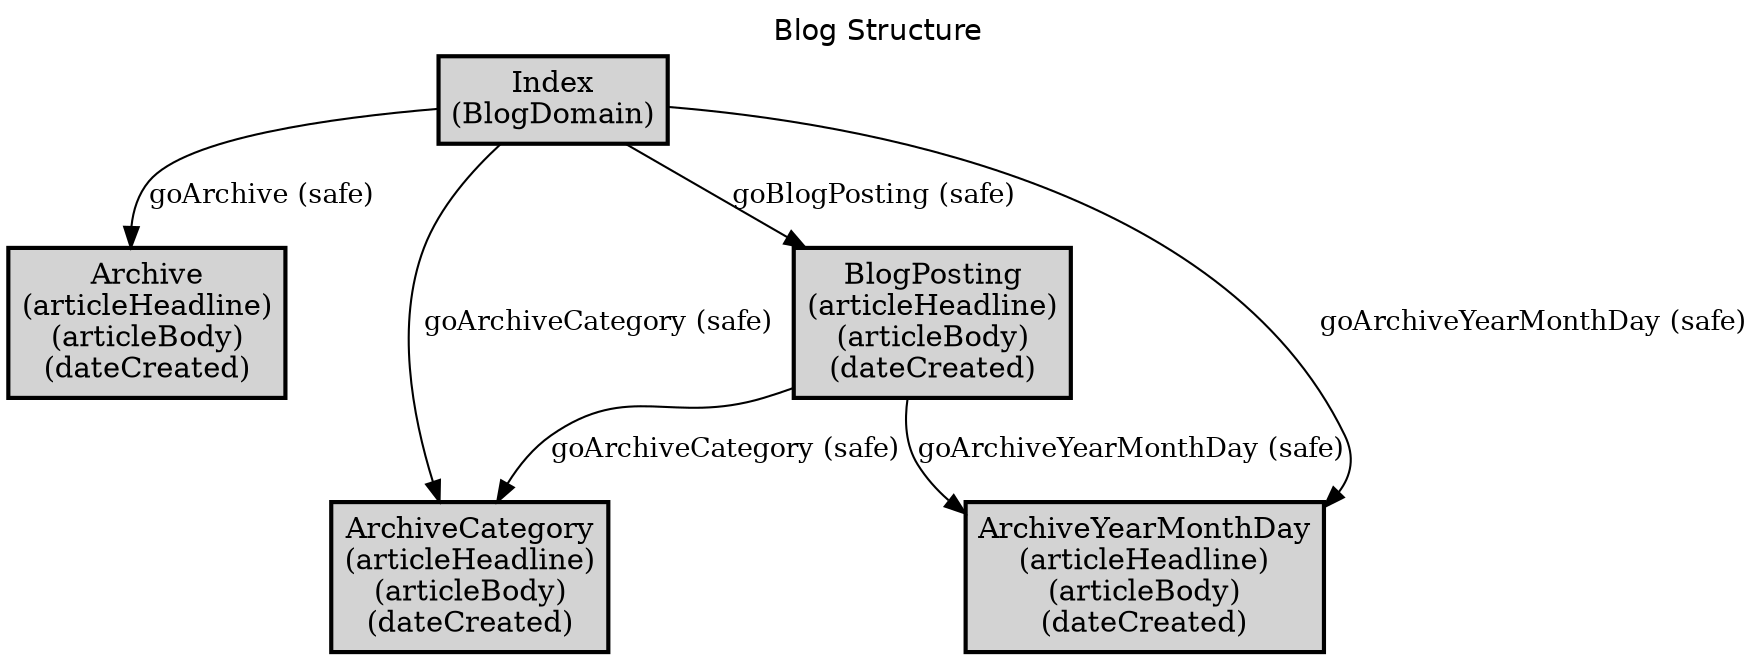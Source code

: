 digraph application_state_diagram {
  graph [
    labelloc="t";
    fontname="Helvetica"
    label="Blog Structure";
    URL="index.html" target="_parent"
  ];
  node [shape = box, style = "bold,filled" fillcolor="lightgray"];

    Archive [margin=0.02, label=<<table cellspacing="0" cellpadding="5" border="0"><tr><td>Archive<br />(articleHeadline)<br />(articleBody)<br />(dateCreated)<br /></td></tr></table>>,shape=box URL="docs/semantic.Archive.html" target="_parent"]
    ArchiveCategory [margin=0.02, label=<<table cellspacing="0" cellpadding="5" border="0"><tr><td>ArchiveCategory<br />(articleHeadline)<br />(articleBody)<br />(dateCreated)<br /></td></tr></table>>,shape=box URL="docs/semantic.ArchiveCategory.html" target="_parent"]
    ArchiveYearMonthDay [margin=0.02, label=<<table cellspacing="0" cellpadding="5" border="0"><tr><td>ArchiveYearMonthDay<br />(articleHeadline)<br />(articleBody)<br />(dateCreated)<br /></td></tr></table>>,shape=box URL="docs/semantic.ArchiveYearMonthDay.html" target="_parent"]
    BlogPosting [margin=0.02, label=<<table cellspacing="0" cellpadding="5" border="0"><tr><td>BlogPosting<br />(articleHeadline)<br />(articleBody)<br />(dateCreated)<br /></td></tr></table>>,shape=box URL="docs/semantic.BlogPosting.html" target="_parent"]
    Index [margin=0.02, label=<<table cellspacing="0" cellpadding="5" border="0"><tr><td>Index<br />(BlogDomain)<br /></td></tr></table>>,shape=box URL="docs/semantic.Index.html" target="_parent"]

    BlogPosting -> ArchiveCategory [label = <goArchiveCategory (safe)> URL="docs/safe.goArchiveCategory.html" target="_parent" fontsize=13];
    BlogPosting -> ArchiveYearMonthDay [label = <goArchiveYearMonthDay (safe)> URL="docs/safe.goArchiveYearMonthDay.html" target="_parent" fontsize=13];
    Index -> Archive [label = <goArchive (safe)> URL="docs/safe.goArchive.html" target="_parent" fontsize=13];
    Index -> ArchiveCategory [label = <goArchiveCategory (safe)> URL="docs/safe.goArchiveCategory.html" target="_parent" fontsize=13];
    Index -> ArchiveYearMonthDay [label = <goArchiveYearMonthDay (safe)> URL="docs/safe.goArchiveYearMonthDay.html" target="_parent" fontsize=13];
    Index -> BlogPosting [label = <goBlogPosting (safe)> URL="docs/safe.goBlogPosting.html" target="_parent" fontsize=13];


}